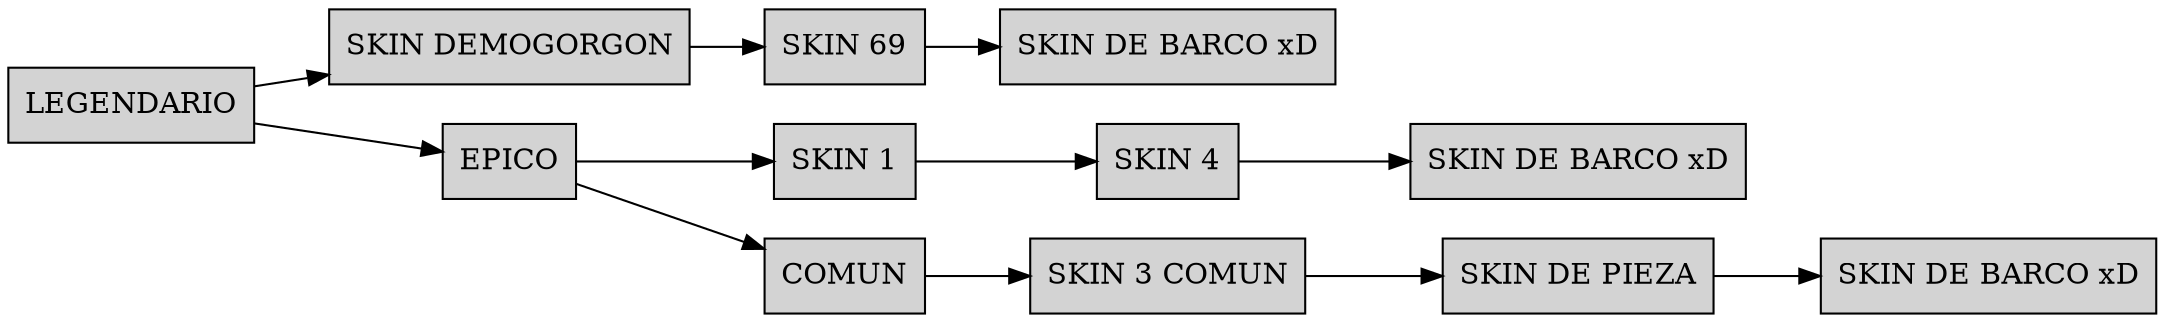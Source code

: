 digraph Tienda{rankdir = LR;node[shape = record, style = filled];
LEGENDARIO [label= " LEGENDARIO "];
LEGENDARIO0 [label= " SKIN DEMOGORGON "];
LEGENDARIO1 [label= " SKIN 69 "];
LEGENDARIO2 [label= " SKIN DE BARCO xD "];
EPICO [label= " EPICO "];
EPICO0 [label= " SKIN 1 "];
EPICO1 [label= " SKIN 4 "];
EPICO2 [label= " SKIN DE BARCO xD "];
COMUN [label= " COMUN "];
COMUN0 [label= " SKIN 3 COMUN "];
COMUN1 [label= " SKIN DE PIEZA "];
COMUN2 [label= " SKIN DE BARCO xD "];
LEGENDARIO->LEGENDARIO0;
LEGENDARIO0->LEGENDARIO1;
LEGENDARIO1->LEGENDARIO2;
LEGENDARIO->EPICO;
EPICO->EPICO0;
EPICO0->EPICO1;
EPICO1->EPICO2;
EPICO->COMUN;
COMUN->COMUN0;
COMUN0->COMUN1;
COMUN1->COMUN2;
}